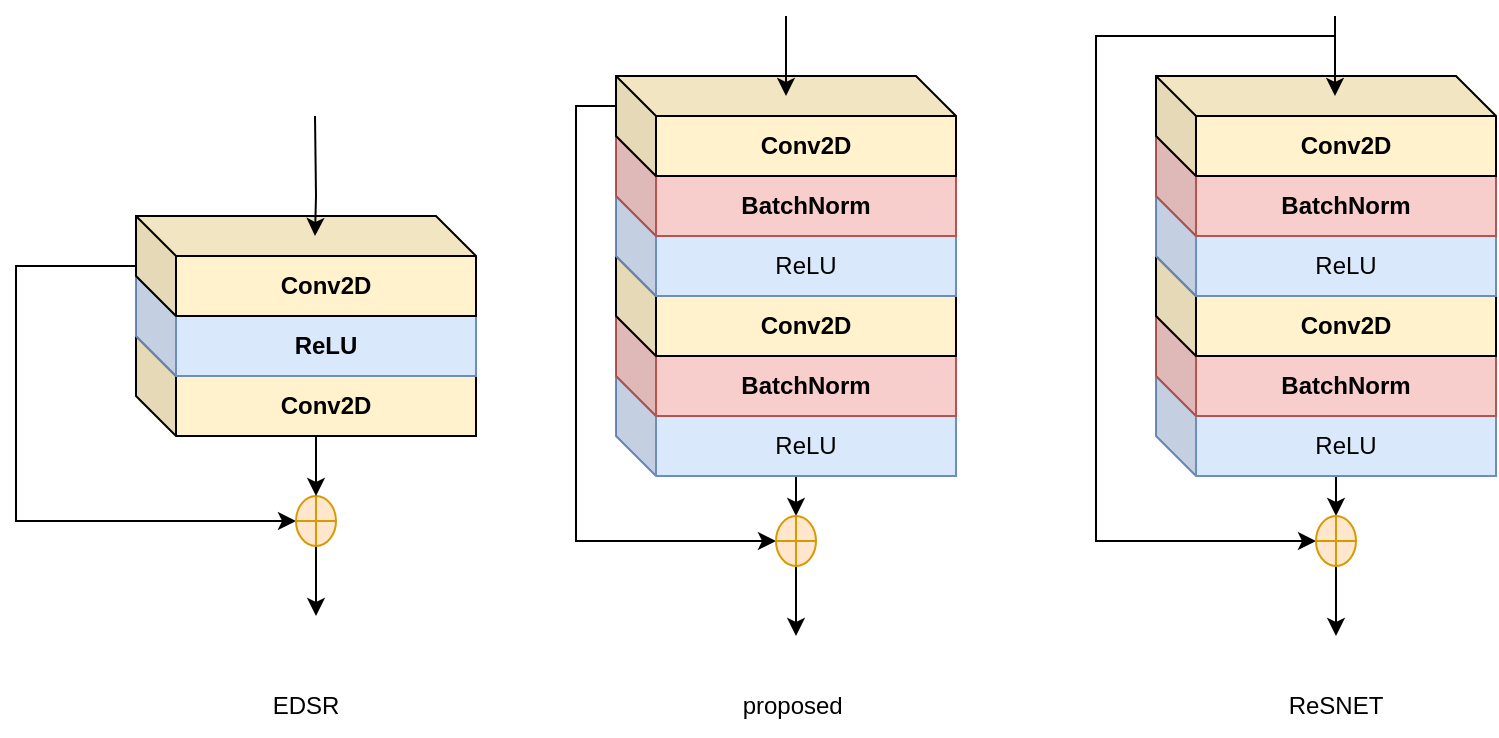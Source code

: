 <mxfile version="17.1.0" type="github">
  <diagram id="prtHgNgQTEPvFCAcTncT" name="Page-1">
    <mxGraphModel dx="1406" dy="812" grid="1" gridSize="10" guides="1" tooltips="1" connect="1" arrows="1" fold="1" page="1" pageScale="1" pageWidth="827" pageHeight="1169" math="0" shadow="0">
      <root>
        <mxCell id="0" />
        <mxCell id="1" parent="0" />
        <mxCell id="2SY49xS7z_YnrK-nnj0o-42" style="edgeStyle=orthogonalEdgeStyle;rounded=0;orthogonalLoop=1;jettySize=auto;html=1;exitX=0;exitY=0;exitDx=95;exitDy=50;exitPerimeter=0;entryX=0.5;entryY=0;entryDx=0;entryDy=0;" parent="1" source="2SY49xS7z_YnrK-nnj0o-31" target="2SY49xS7z_YnrK-nnj0o-38" edge="1">
          <mxGeometry relative="1" as="geometry" />
        </mxCell>
        <mxCell id="2SY49xS7z_YnrK-nnj0o-31" value="ReLU" style="shape=cube;whiteSpace=wrap;html=1;boundedLbl=1;backgroundOutline=1;darkOpacity=0.05;darkOpacity2=0.1;fillColor=#dae8fc;strokeColor=#6c8ebf;" parent="1" vertex="1">
          <mxGeometry x="350" y="260" width="170" height="50" as="geometry" />
        </mxCell>
        <mxCell id="2SY49xS7z_YnrK-nnj0o-29" value="BatchNorm" style="shape=cube;whiteSpace=wrap;html=1;boundedLbl=1;backgroundOutline=1;darkOpacity=0.05;darkOpacity2=0.1;fillColor=#f8cecc;fontStyle=1;strokeColor=#b85450;" parent="1" vertex="1">
          <mxGeometry x="350" y="230" width="170" height="50" as="geometry" />
        </mxCell>
        <mxCell id="2SY49xS7z_YnrK-nnj0o-30" value="Conv2D" style="shape=cube;whiteSpace=wrap;html=1;boundedLbl=1;backgroundOutline=1;darkOpacity=0.05;darkOpacity2=0.1;fillColor=#FFF2CC;fontStyle=1" parent="1" vertex="1">
          <mxGeometry x="350" y="200" width="170" height="50" as="geometry" />
        </mxCell>
        <mxCell id="2SY49xS7z_YnrK-nnj0o-15" value="Conv2D" style="shape=cube;whiteSpace=wrap;html=1;boundedLbl=1;backgroundOutline=1;darkOpacity=0.05;darkOpacity2=0.1;fillColor=#FFF2CC;fontStyle=1" parent="1" vertex="1">
          <mxGeometry x="110" y="240" width="170" height="50" as="geometry" />
        </mxCell>
        <mxCell id="2SY49xS7z_YnrK-nnj0o-7" value="ReLU" style="shape=cube;whiteSpace=wrap;html=1;boundedLbl=1;backgroundOutline=1;darkOpacity=0.05;darkOpacity2=0.1;fillColor=#dae8fc;fontStyle=1;strokeColor=#6c8ebf;" parent="1" vertex="1">
          <mxGeometry x="110" y="210" width="170" height="50" as="geometry" />
        </mxCell>
        <mxCell id="2SY49xS7z_YnrK-nnj0o-21" value="ReLU" style="shape=cube;whiteSpace=wrap;html=1;boundedLbl=1;backgroundOutline=1;darkOpacity=0.05;darkOpacity2=0.1;fillColor=#dae8fc;strokeColor=#6c8ebf;" parent="1" vertex="1">
          <mxGeometry x="350" y="170" width="170" height="50" as="geometry" />
        </mxCell>
        <mxCell id="2SY49xS7z_YnrK-nnj0o-23" value="BatchNorm" style="shape=cube;whiteSpace=wrap;html=1;boundedLbl=1;backgroundOutline=1;darkOpacity=0.05;darkOpacity2=0.1;fillColor=#f8cecc;fontStyle=1;strokeColor=#b85450;" parent="1" vertex="1">
          <mxGeometry x="350" y="140" width="170" height="50" as="geometry" />
        </mxCell>
        <mxCell id="2SY49xS7z_YnrK-nnj0o-33" style="edgeStyle=orthogonalEdgeStyle;rounded=0;orthogonalLoop=1;jettySize=auto;html=1;entryX=0;entryY=0.5;entryDx=0;entryDy=0;" parent="1" source="2SY49xS7z_YnrK-nnj0o-26" target="2SY49xS7z_YnrK-nnj0o-35" edge="1">
          <mxGeometry relative="1" as="geometry">
            <mxPoint x="80" y="320" as="targetPoint" />
            <Array as="points">
              <mxPoint x="50" y="205" />
              <mxPoint x="50" y="333" />
            </Array>
          </mxGeometry>
        </mxCell>
        <mxCell id="2SY49xS7z_YnrK-nnj0o-26" value="Conv2D" style="shape=cube;whiteSpace=wrap;html=1;boundedLbl=1;backgroundOutline=1;darkOpacity=0.05;darkOpacity2=0.1;fillColor=#FFF2CC;fontStyle=1" parent="1" vertex="1">
          <mxGeometry x="110" y="180" width="170" height="50" as="geometry" />
        </mxCell>
        <mxCell id="2SY49xS7z_YnrK-nnj0o-39" style="edgeStyle=orthogonalEdgeStyle;rounded=0;orthogonalLoop=1;jettySize=auto;html=1;exitX=0;exitY=0;exitDx=0;exitDy=15;exitPerimeter=0;entryX=0;entryY=0.5;entryDx=0;entryDy=0;" parent="1" source="2SY49xS7z_YnrK-nnj0o-28" target="2SY49xS7z_YnrK-nnj0o-38" edge="1">
          <mxGeometry relative="1" as="geometry" />
        </mxCell>
        <mxCell id="2SY49xS7z_YnrK-nnj0o-28" value="Conv2D" style="shape=cube;whiteSpace=wrap;html=1;boundedLbl=1;backgroundOutline=1;darkOpacity=0.05;darkOpacity2=0.1;fillColor=#FFF2CC;fontStyle=1" parent="1" vertex="1">
          <mxGeometry x="350" y="110" width="170" height="50" as="geometry" />
        </mxCell>
        <mxCell id="2SY49xS7z_YnrK-nnj0o-32" value="" style="endArrow=classic;html=1;rounded=0;" parent="1" edge="1">
          <mxGeometry width="50" height="50" relative="1" as="geometry">
            <mxPoint x="199.5" y="130" as="sourcePoint" />
            <mxPoint x="199.5" y="190" as="targetPoint" />
            <Array as="points">
              <mxPoint x="200" y="170" />
            </Array>
          </mxGeometry>
        </mxCell>
        <mxCell id="2SY49xS7z_YnrK-nnj0o-43" style="edgeStyle=orthogonalEdgeStyle;rounded=0;orthogonalLoop=1;jettySize=auto;html=1;exitX=0.5;exitY=1;exitDx=0;exitDy=0;" parent="1" source="2SY49xS7z_YnrK-nnj0o-35" edge="1">
          <mxGeometry relative="1" as="geometry">
            <mxPoint x="200" y="380" as="targetPoint" />
          </mxGeometry>
        </mxCell>
        <mxCell id="2SY49xS7z_YnrK-nnj0o-35" value="" style="shape=orEllipse;perimeter=ellipsePerimeter;whiteSpace=wrap;html=1;backgroundOutline=1;fillColor=#ffe6cc;strokeColor=#d79b00;" parent="1" vertex="1">
          <mxGeometry x="190" y="320" width="20" height="25" as="geometry" />
        </mxCell>
        <mxCell id="2SY49xS7z_YnrK-nnj0o-36" style="edgeStyle=orthogonalEdgeStyle;rounded=0;orthogonalLoop=1;jettySize=auto;html=1;exitX=0;exitY=0;exitDx=95;exitDy=50;exitPerimeter=0;" parent="1" source="2SY49xS7z_YnrK-nnj0o-15" edge="1">
          <mxGeometry relative="1" as="geometry">
            <mxPoint x="200" y="320" as="targetPoint" />
          </mxGeometry>
        </mxCell>
        <mxCell id="2SY49xS7z_YnrK-nnj0o-44" style="edgeStyle=orthogonalEdgeStyle;rounded=0;orthogonalLoop=1;jettySize=auto;html=1;exitX=0.5;exitY=1;exitDx=0;exitDy=0;" parent="1" source="2SY49xS7z_YnrK-nnj0o-38" edge="1">
          <mxGeometry relative="1" as="geometry">
            <mxPoint x="440" y="390" as="targetPoint" />
          </mxGeometry>
        </mxCell>
        <mxCell id="2SY49xS7z_YnrK-nnj0o-38" value="" style="shape=orEllipse;perimeter=ellipsePerimeter;whiteSpace=wrap;html=1;backgroundOutline=1;fillColor=#ffe6cc;strokeColor=#d79b00;" parent="1" vertex="1">
          <mxGeometry x="430" y="330" width="20" height="25" as="geometry" />
        </mxCell>
        <mxCell id="2SY49xS7z_YnrK-nnj0o-40" value="" style="endArrow=classic;html=1;rounded=0;" parent="1" edge="1">
          <mxGeometry width="50" height="50" relative="1" as="geometry">
            <mxPoint x="435" y="80" as="sourcePoint" />
            <mxPoint x="435" y="120" as="targetPoint" />
            <Array as="points" />
          </mxGeometry>
        </mxCell>
        <mxCell id="l9V-iRnNjEfV3Otmuw3X-1" style="edgeStyle=orthogonalEdgeStyle;rounded=0;orthogonalLoop=1;jettySize=auto;html=1;exitX=0;exitY=0;exitDx=95;exitDy=50;exitPerimeter=0;entryX=0.5;entryY=0;entryDx=0;entryDy=0;" edge="1" parent="1" source="l9V-iRnNjEfV3Otmuw3X-2" target="l9V-iRnNjEfV3Otmuw3X-10">
          <mxGeometry relative="1" as="geometry" />
        </mxCell>
        <mxCell id="l9V-iRnNjEfV3Otmuw3X-2" value="ReLU" style="shape=cube;whiteSpace=wrap;html=1;boundedLbl=1;backgroundOutline=1;darkOpacity=0.05;darkOpacity2=0.1;fillColor=#dae8fc;strokeColor=#6c8ebf;" vertex="1" parent="1">
          <mxGeometry x="620" y="260" width="170" height="50" as="geometry" />
        </mxCell>
        <mxCell id="l9V-iRnNjEfV3Otmuw3X-3" value="BatchNorm" style="shape=cube;whiteSpace=wrap;html=1;boundedLbl=1;backgroundOutline=1;darkOpacity=0.05;darkOpacity2=0.1;fillColor=#f8cecc;fontStyle=1;strokeColor=#b85450;" vertex="1" parent="1">
          <mxGeometry x="620" y="230" width="170" height="50" as="geometry" />
        </mxCell>
        <mxCell id="l9V-iRnNjEfV3Otmuw3X-4" value="Conv2D" style="shape=cube;whiteSpace=wrap;html=1;boundedLbl=1;backgroundOutline=1;darkOpacity=0.05;darkOpacity2=0.1;fillColor=#FFF2CC;fontStyle=1" vertex="1" parent="1">
          <mxGeometry x="620" y="200" width="170" height="50" as="geometry" />
        </mxCell>
        <mxCell id="l9V-iRnNjEfV3Otmuw3X-5" value="ReLU" style="shape=cube;whiteSpace=wrap;html=1;boundedLbl=1;backgroundOutline=1;darkOpacity=0.05;darkOpacity2=0.1;fillColor=#dae8fc;strokeColor=#6c8ebf;" vertex="1" parent="1">
          <mxGeometry x="620" y="170" width="170" height="50" as="geometry" />
        </mxCell>
        <mxCell id="l9V-iRnNjEfV3Otmuw3X-6" value="BatchNorm" style="shape=cube;whiteSpace=wrap;html=1;boundedLbl=1;backgroundOutline=1;darkOpacity=0.05;darkOpacity2=0.1;fillColor=#f8cecc;fontStyle=1;strokeColor=#b85450;" vertex="1" parent="1">
          <mxGeometry x="620" y="140" width="170" height="50" as="geometry" />
        </mxCell>
        <mxCell id="l9V-iRnNjEfV3Otmuw3X-7" style="edgeStyle=orthogonalEdgeStyle;rounded=0;orthogonalLoop=1;jettySize=auto;html=1;entryX=0;entryY=0.5;entryDx=0;entryDy=0;" edge="1" parent="1" target="l9V-iRnNjEfV3Otmuw3X-10">
          <mxGeometry relative="1" as="geometry">
            <mxPoint x="710" y="90" as="sourcePoint" />
            <Array as="points">
              <mxPoint x="590" y="90" />
              <mxPoint x="590" y="343" />
            </Array>
          </mxGeometry>
        </mxCell>
        <mxCell id="l9V-iRnNjEfV3Otmuw3X-8" value="Conv2D" style="shape=cube;whiteSpace=wrap;html=1;boundedLbl=1;backgroundOutline=1;darkOpacity=0.05;darkOpacity2=0.1;fillColor=#FFF2CC;fontStyle=1" vertex="1" parent="1">
          <mxGeometry x="620" y="110" width="170" height="50" as="geometry" />
        </mxCell>
        <mxCell id="l9V-iRnNjEfV3Otmuw3X-9" style="edgeStyle=orthogonalEdgeStyle;rounded=0;orthogonalLoop=1;jettySize=auto;html=1;exitX=0.5;exitY=1;exitDx=0;exitDy=0;" edge="1" parent="1" source="l9V-iRnNjEfV3Otmuw3X-10">
          <mxGeometry relative="1" as="geometry">
            <mxPoint x="710" y="390" as="targetPoint" />
          </mxGeometry>
        </mxCell>
        <mxCell id="l9V-iRnNjEfV3Otmuw3X-10" value="" style="shape=orEllipse;perimeter=ellipsePerimeter;whiteSpace=wrap;html=1;backgroundOutline=1;fillColor=#ffe6cc;strokeColor=#d79b00;" vertex="1" parent="1">
          <mxGeometry x="700" y="330" width="20" height="25" as="geometry" />
        </mxCell>
        <mxCell id="l9V-iRnNjEfV3Otmuw3X-11" value="" style="endArrow=classic;html=1;rounded=0;" edge="1" parent="1">
          <mxGeometry width="50" height="50" relative="1" as="geometry">
            <mxPoint x="709.5" y="80" as="sourcePoint" />
            <mxPoint x="709.5" y="120" as="targetPoint" />
            <Array as="points" />
          </mxGeometry>
        </mxCell>
        <mxCell id="l9V-iRnNjEfV3Otmuw3X-12" value="EDSR" style="text;strokeColor=none;fillColor=none;html=1;align=center;verticalAlign=middle;whiteSpace=wrap;rounded=0;hachureGap=4;" vertex="1" parent="1">
          <mxGeometry x="165" y="410" width="60" height="30" as="geometry" />
        </mxCell>
        <mxCell id="l9V-iRnNjEfV3Otmuw3X-13" value="proposed&amp;nbsp;" style="text;strokeColor=none;fillColor=none;html=1;align=center;verticalAlign=middle;whiteSpace=wrap;rounded=0;hachureGap=4;" vertex="1" parent="1">
          <mxGeometry x="410" y="410" width="60" height="30" as="geometry" />
        </mxCell>
        <mxCell id="l9V-iRnNjEfV3Otmuw3X-14" value="ReSNET" style="text;strokeColor=none;fillColor=none;html=1;align=center;verticalAlign=middle;whiteSpace=wrap;rounded=0;hachureGap=4;" vertex="1" parent="1">
          <mxGeometry x="680" y="410" width="60" height="30" as="geometry" />
        </mxCell>
      </root>
    </mxGraphModel>
  </diagram>
</mxfile>
